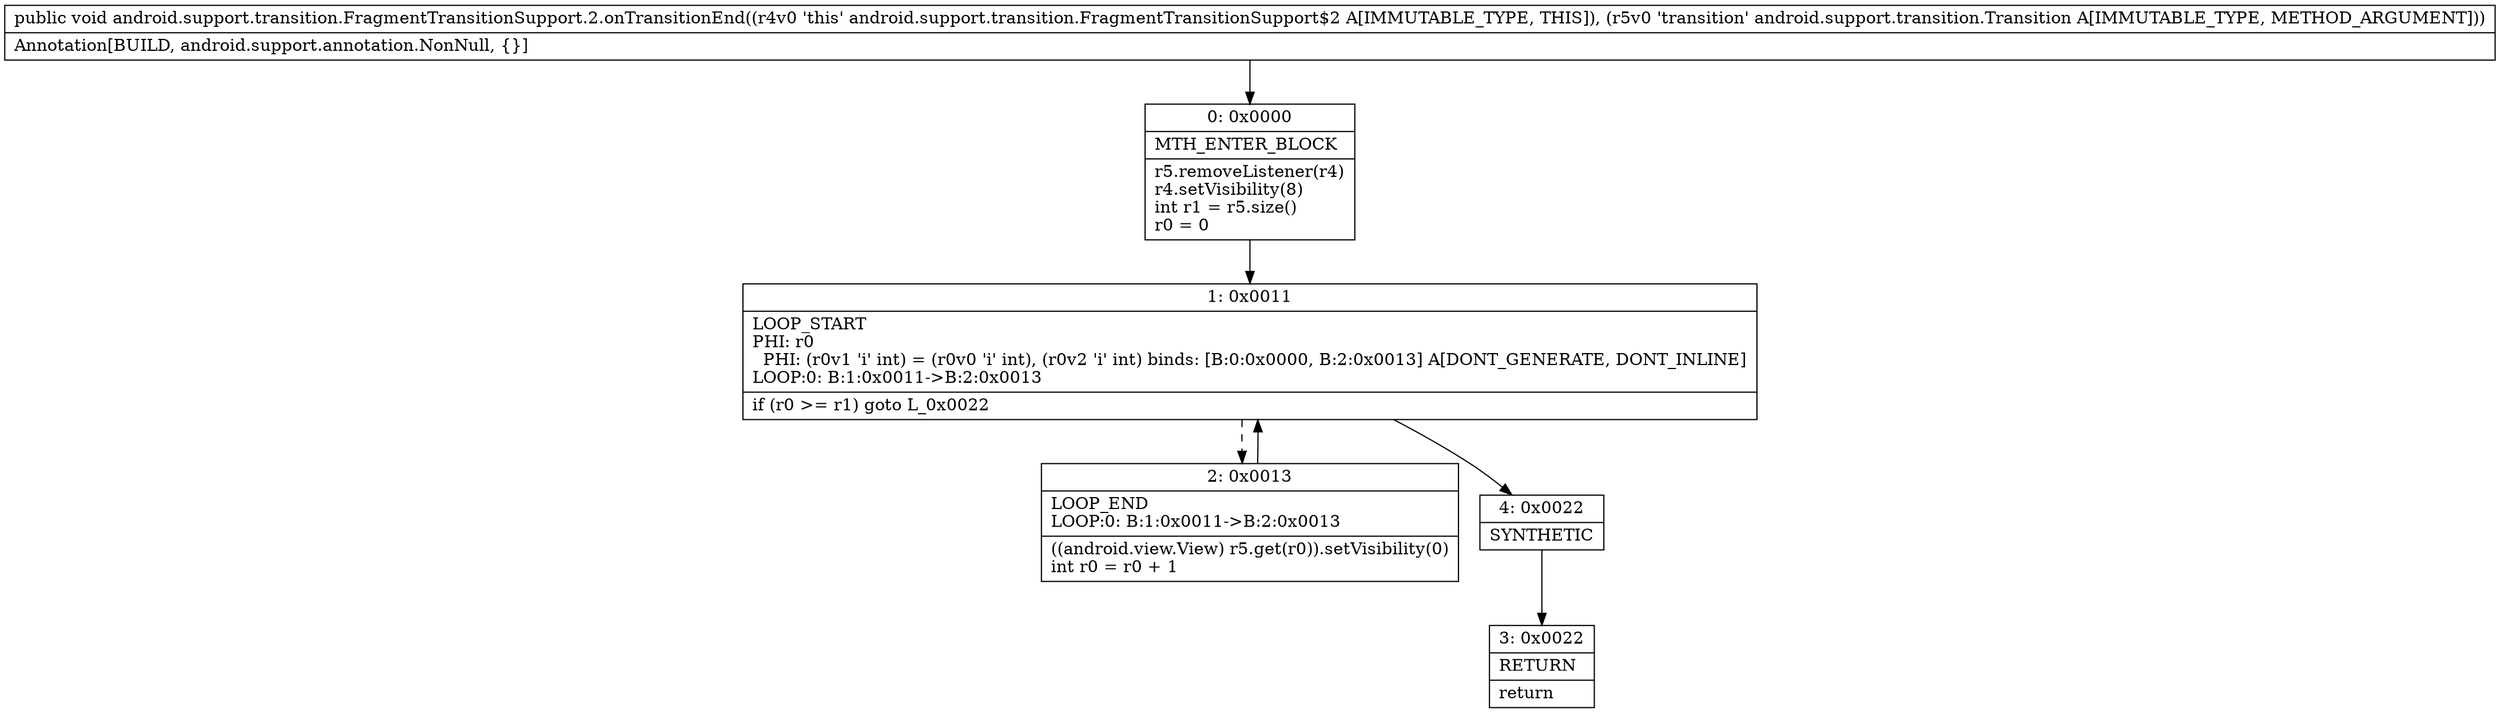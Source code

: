 digraph "CFG forandroid.support.transition.FragmentTransitionSupport.2.onTransitionEnd(Landroid\/support\/transition\/Transition;)V" {
Node_0 [shape=record,label="{0\:\ 0x0000|MTH_ENTER_BLOCK\l|r5.removeListener(r4)\lr4.setVisibility(8)\lint r1 = r5.size()\lr0 = 0\l}"];
Node_1 [shape=record,label="{1\:\ 0x0011|LOOP_START\lPHI: r0 \l  PHI: (r0v1 'i' int) = (r0v0 'i' int), (r0v2 'i' int) binds: [B:0:0x0000, B:2:0x0013] A[DONT_GENERATE, DONT_INLINE]\lLOOP:0: B:1:0x0011\-\>B:2:0x0013\l|if (r0 \>= r1) goto L_0x0022\l}"];
Node_2 [shape=record,label="{2\:\ 0x0013|LOOP_END\lLOOP:0: B:1:0x0011\-\>B:2:0x0013\l|((android.view.View) r5.get(r0)).setVisibility(0)\lint r0 = r0 + 1\l}"];
Node_3 [shape=record,label="{3\:\ 0x0022|RETURN\l|return\l}"];
Node_4 [shape=record,label="{4\:\ 0x0022|SYNTHETIC\l}"];
MethodNode[shape=record,label="{public void android.support.transition.FragmentTransitionSupport.2.onTransitionEnd((r4v0 'this' android.support.transition.FragmentTransitionSupport$2 A[IMMUTABLE_TYPE, THIS]), (r5v0 'transition' android.support.transition.Transition A[IMMUTABLE_TYPE, METHOD_ARGUMENT]))  | Annotation[BUILD, android.support.annotation.NonNull, \{\}]\l}"];
MethodNode -> Node_0;
Node_0 -> Node_1;
Node_1 -> Node_2[style=dashed];
Node_1 -> Node_4;
Node_2 -> Node_1;
Node_4 -> Node_3;
}

